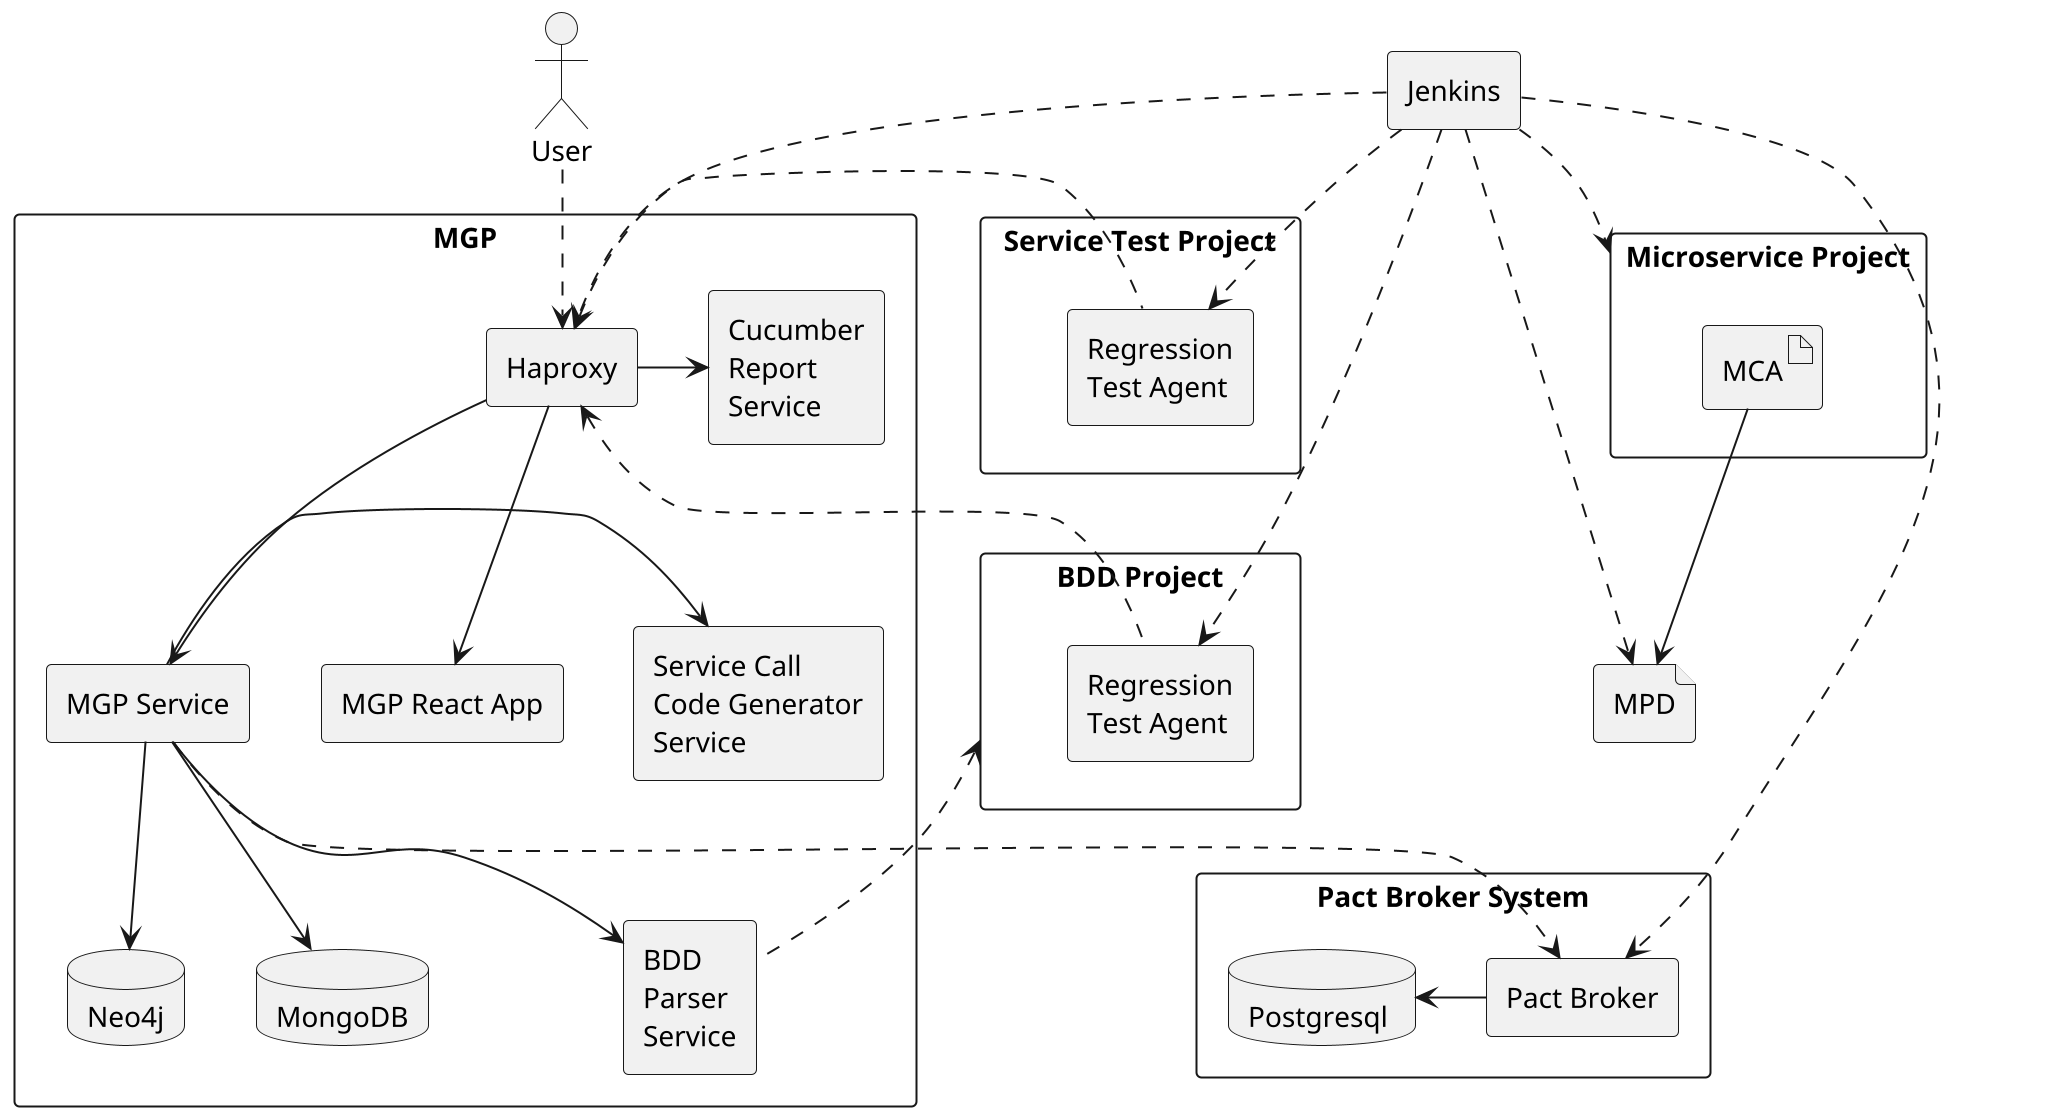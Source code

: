 @startuml
scale 2
'left to right direction
Actor User as u
rectangle Jenkins as j

rectangle "Pact Broker System" {
    rectangle "Pact Broker" as pb
    database "Postgresql " as pg
    pb -l-> pg
}
rectangle "Microservice Project" as mp {
    artifact MCA as mca
}
rectangle "BDD Project" as bddp {
    rectangle "Regression\nTest Agent" as bta
}
rectangle "Service Test Project" as stp {
    rectangle "Regression\nTest Agent" as sta
}
file MPD as mpd
rectangle "MGP"{
    rectangle Haproxy as ha
    rectangle "MGP React App" as ra
    rectangle "Service Call\nCode Generator\nService" as cg
    rectangle "BDD\nParser\nService" as bp
    rectangle "Cucumber\nReport\nService" as cr
    rectangle "MGP Service" as ab
    database "Neo4j" as n
    database "MongoDB" as m
    ha -d-> ra
    ha -> cr
    ha -d-> ab
    ab -d-> n
    ab -d-> m
    ab -> cg
    ab -d-> bp
}
j .> pb
j .> sta
j .> bta
ha <. sta
ha <. bta
bp .u.> bddp
u .d.> ha
j .d.> ha
ab .d.> pb
j .d.> mp
mca -d-> mpd
j .> mpd

stp -[hidden]d-> bddp
'bddp -[hidden]-> pb
@enduml
